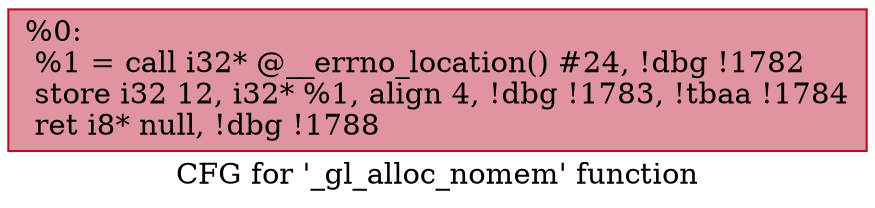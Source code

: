 digraph "CFG for '_gl_alloc_nomem' function" {
	label="CFG for '_gl_alloc_nomem' function";

	Node0x28ec0d0 [shape=record,color="#b70d28ff", style=filled, fillcolor="#b70d2870",label="{%0:\l  %1 = call i32* @__errno_location() #24, !dbg !1782\l  store i32 12, i32* %1, align 4, !dbg !1783, !tbaa !1784\l  ret i8* null, !dbg !1788\l}"];
}
